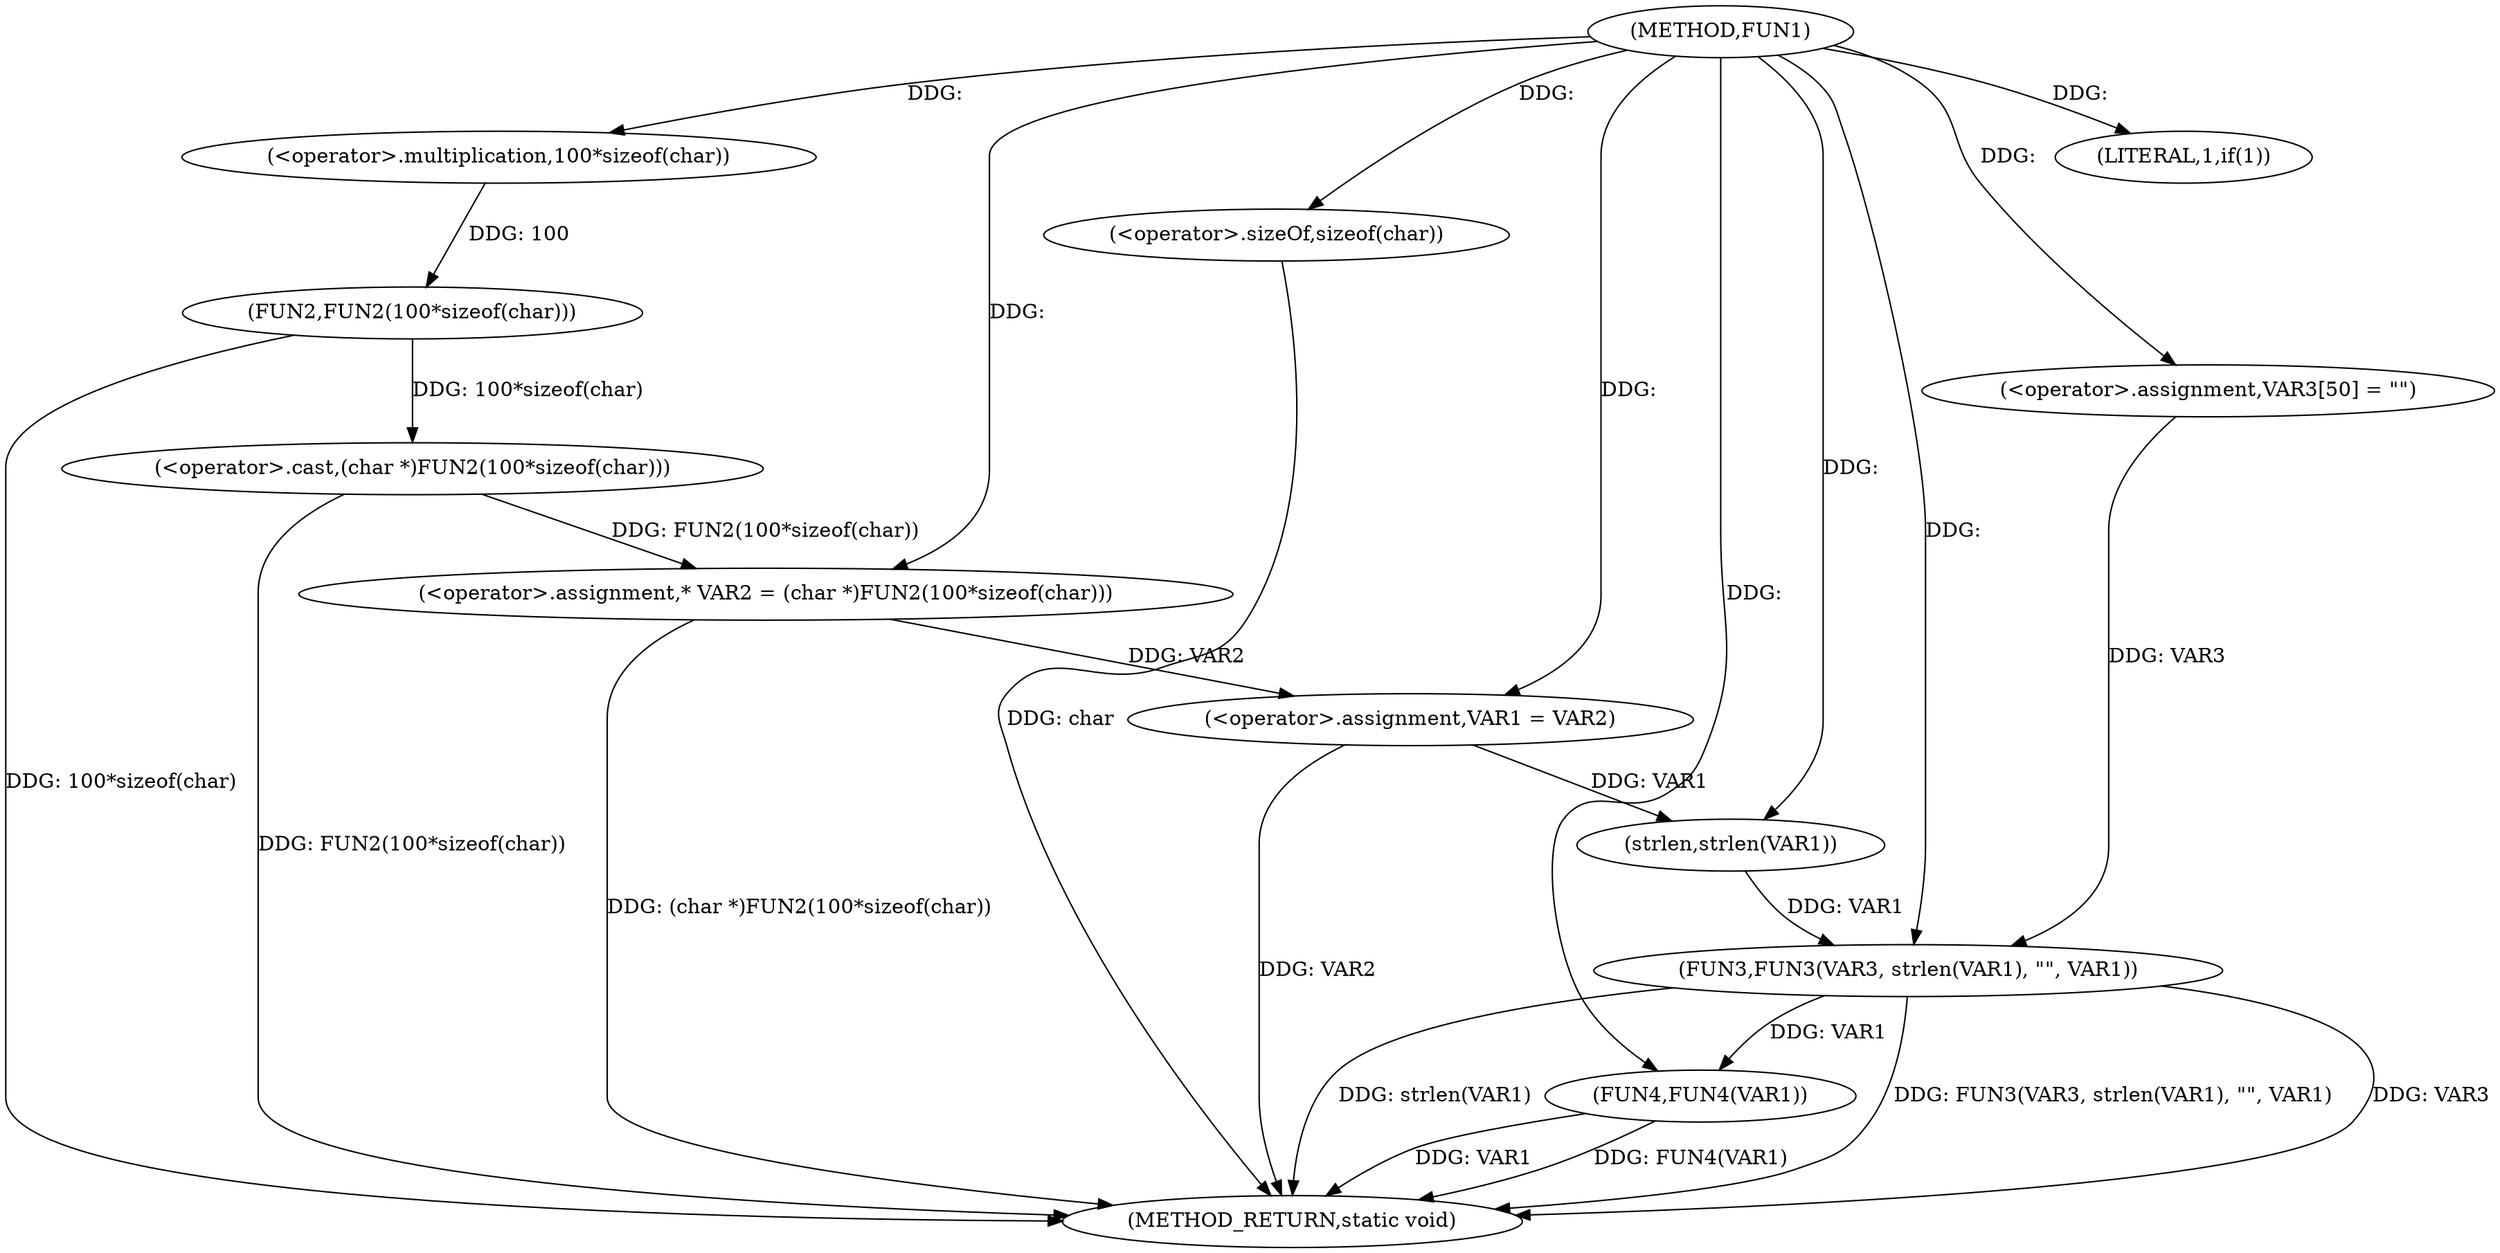 digraph FUN1 {  
"1000100" [label = "(METHOD,FUN1)" ]
"1000132" [label = "(METHOD_RETURN,static void)" ]
"1000104" [label = "(<operator>.assignment,* VAR2 = (char *)FUN2(100*sizeof(char)))" ]
"1000106" [label = "(<operator>.cast,(char *)FUN2(100*sizeof(char)))" ]
"1000108" [label = "(FUN2,FUN2(100*sizeof(char)))" ]
"1000109" [label = "(<operator>.multiplication,100*sizeof(char))" ]
"1000111" [label = "(<operator>.sizeOf,sizeof(char))" ]
"1000113" [label = "(<operator>.assignment,VAR1 = VAR2)" ]
"1000117" [label = "(LITERAL,1,if(1))" ]
"1000121" [label = "(<operator>.assignment,VAR3[50] = \"\")" ]
"1000124" [label = "(FUN3,FUN3(VAR3, strlen(VAR1), \"\", VAR1))" ]
"1000126" [label = "(strlen,strlen(VAR1))" ]
"1000130" [label = "(FUN4,FUN4(VAR1))" ]
  "1000124" -> "1000132"  [ label = "DDG: VAR3"] 
  "1000106" -> "1000132"  [ label = "DDG: FUN2(100*sizeof(char))"] 
  "1000111" -> "1000132"  [ label = "DDG: char"] 
  "1000130" -> "1000132"  [ label = "DDG: FUN4(VAR1)"] 
  "1000124" -> "1000132"  [ label = "DDG: strlen(VAR1)"] 
  "1000113" -> "1000132"  [ label = "DDG: VAR2"] 
  "1000104" -> "1000132"  [ label = "DDG: (char *)FUN2(100*sizeof(char))"] 
  "1000108" -> "1000132"  [ label = "DDG: 100*sizeof(char)"] 
  "1000130" -> "1000132"  [ label = "DDG: VAR1"] 
  "1000124" -> "1000132"  [ label = "DDG: FUN3(VAR3, strlen(VAR1), \"\", VAR1)"] 
  "1000106" -> "1000104"  [ label = "DDG: FUN2(100*sizeof(char))"] 
  "1000100" -> "1000104"  [ label = "DDG: "] 
  "1000108" -> "1000106"  [ label = "DDG: 100*sizeof(char)"] 
  "1000109" -> "1000108"  [ label = "DDG: 100"] 
  "1000100" -> "1000109"  [ label = "DDG: "] 
  "1000100" -> "1000111"  [ label = "DDG: "] 
  "1000104" -> "1000113"  [ label = "DDG: VAR2"] 
  "1000100" -> "1000113"  [ label = "DDG: "] 
  "1000100" -> "1000117"  [ label = "DDG: "] 
  "1000100" -> "1000121"  [ label = "DDG: "] 
  "1000121" -> "1000124"  [ label = "DDG: VAR3"] 
  "1000100" -> "1000124"  [ label = "DDG: "] 
  "1000126" -> "1000124"  [ label = "DDG: VAR1"] 
  "1000113" -> "1000126"  [ label = "DDG: VAR1"] 
  "1000100" -> "1000126"  [ label = "DDG: "] 
  "1000124" -> "1000130"  [ label = "DDG: VAR1"] 
  "1000100" -> "1000130"  [ label = "DDG: "] 
}
